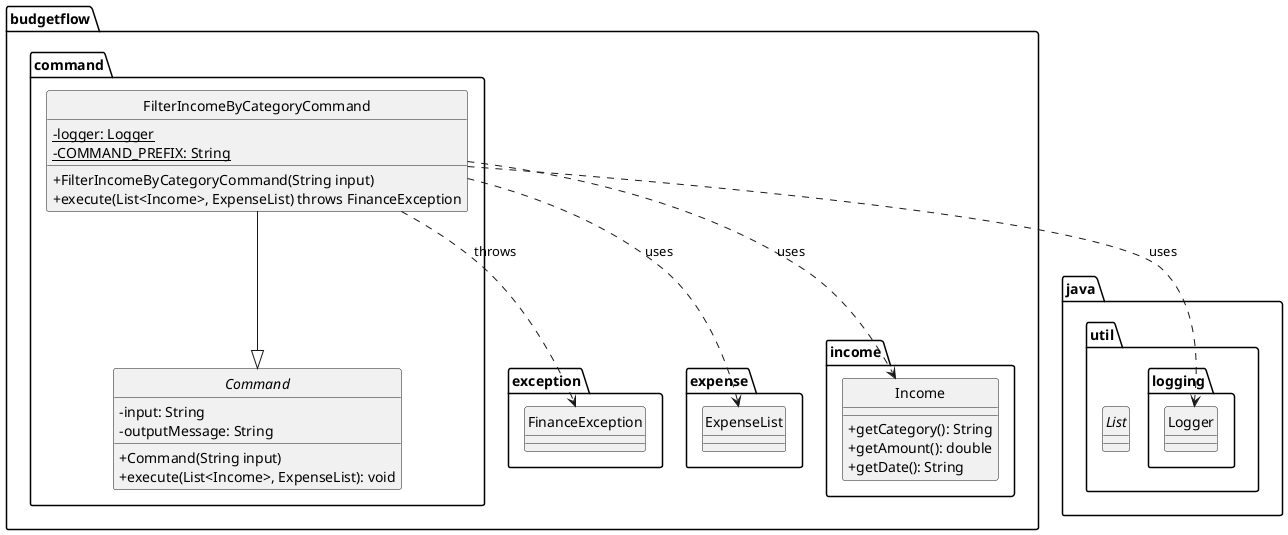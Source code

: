 @startuml
hide circle
skinparam classAttributeIconSize 0

package budgetflow.command {
    abstract class Command {
        - input: String
        - outputMessage: String
        + Command(String input)
        + execute(List<Income>, ExpenseList): void
    }

    class FilterIncomeByCategoryCommand {
        - {static} logger: Logger
        - {static} COMMAND_PREFIX: String
        + FilterIncomeByCategoryCommand(String input)
        + execute(List<Income>, ExpenseList) throws FinanceException
    }

    FilterIncomeByCategoryCommand --|> Command
}

package budgetflow.exception {
    class FinanceException
}

package budgetflow.expense {
    class ExpenseList
}

package budgetflow.income {
    class Income {
        + getCategory(): String
        + getAmount(): double
        + getDate(): String
    }
}

package java.util {
    interface List
}

package java.util.logging {
    class Logger
}

' Show "throws", "uses" relationships:
FilterIncomeByCategoryCommand ..> FinanceException : throws
FilterIncomeByCategoryCommand ..> Income : uses
FilterIncomeByCategoryCommand ..> ExpenseList : uses
FilterIncomeByCategoryCommand ..> Logger : uses
@enduml
